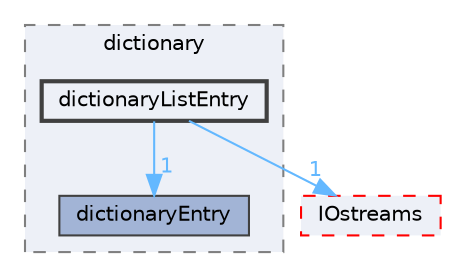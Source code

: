 digraph "src/OpenFOAM/db/dictionary/dictionaryListEntry"
{
 // LATEX_PDF_SIZE
  bgcolor="transparent";
  edge [fontname=Helvetica,fontsize=10,labelfontname=Helvetica,labelfontsize=10];
  node [fontname=Helvetica,fontsize=10,shape=box,height=0.2,width=0.4];
  compound=true
  subgraph clusterdir_43e4f3d5f4ba74ef6e29186317ac2bae {
    graph [ bgcolor="#edf0f7", pencolor="grey50", label="dictionary", fontname=Helvetica,fontsize=10 style="filled,dashed", URL="dir_43e4f3d5f4ba74ef6e29186317ac2bae.html",tooltip=""]
  dir_ed941fe9052e18fa030c964648f4c994 [label="dictionaryEntry", fillcolor="#a2b4d6", color="grey25", style="filled", URL="dir_ed941fe9052e18fa030c964648f4c994.html",tooltip=""];
  dir_099ad7afcc9fe5d5c1f907f93f091058 [label="dictionaryListEntry", fillcolor="#edf0f7", color="grey25", style="filled,bold", URL="dir_099ad7afcc9fe5d5c1f907f93f091058.html",tooltip=""];
  }
  dir_466e4f5b4cc1582939ab4ceba36098d8 [label="IOstreams", fillcolor="#edf0f7", color="red", style="filled,dashed", URL="dir_466e4f5b4cc1582939ab4ceba36098d8.html",tooltip=""];
  dir_099ad7afcc9fe5d5c1f907f93f091058->dir_466e4f5b4cc1582939ab4ceba36098d8 [headlabel="1", labeldistance=1.5 headhref="dir_000928_001967.html" href="dir_000928_001967.html" color="steelblue1" fontcolor="steelblue1"];
  dir_099ad7afcc9fe5d5c1f907f93f091058->dir_ed941fe9052e18fa030c964648f4c994 [headlabel="1", labeldistance=1.5 headhref="dir_000928_000927.html" href="dir_000928_000927.html" color="steelblue1" fontcolor="steelblue1"];
}
